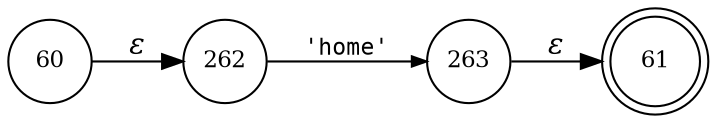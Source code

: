 digraph ATN {
rankdir=LR;
s61[fontsize=11, label="61", shape=doublecircle, fixedsize=true, width=.6];
s262[fontsize=11,label="262", shape=circle, fixedsize=true, width=.55, peripheries=1];
s263[fontsize=11,label="263", shape=circle, fixedsize=true, width=.55, peripheries=1];
s60[fontsize=11,label="60", shape=circle, fixedsize=true, width=.55, peripheries=1];
s60 -> s262 [fontname="Times-Italic", label="&epsilon;"];
s262 -> s263 [fontsize=11, fontname="Courier", arrowsize=.7, label = "'home'", arrowhead = normal];
s263 -> s61 [fontname="Times-Italic", label="&epsilon;"];
}